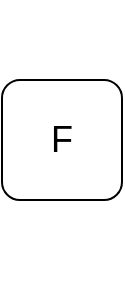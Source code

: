 <mxfile version="20.2.3" type="device"><diagram id="G9-litJssNf-KWLRi3wA" name="Page-1"><mxGraphModel dx="394" dy="245" grid="1" gridSize="10" guides="1" tooltips="1" connect="1" arrows="1" fold="1" page="1" pageScale="1" pageWidth="850" pageHeight="1100" math="0" shadow="0"><root><mxCell id="0"/><mxCell id="1" parent="0"/><mxCell id="kJsQNWxfHQlwyVgTJWk1-1" value="F" style="rounded=1;whiteSpace=wrap;html=1;shadow=0;fillStyle=auto;glass=0;fontSize=18;" vertex="1" parent="1"><mxGeometry x="360" y="280" width="60" height="60" as="geometry"/></mxCell><mxCell id="kJsQNWxfHQlwyVgTJWk1-7" value="&lt;span class=&quot;ILfuVd&quot; lang=&quot;en&quot;&gt;&lt;span class=&quot;hgKElc&quot;&gt;&lt;b&gt;⇧ F&lt;/b&gt;&lt;/span&gt;&lt;/span&gt;" style="text;strokeColor=none;fillColor=none;align=center;verticalAlign=middle;whiteSpace=wrap;rounded=0;shadow=0;labelBorderColor=none;fontSize=23;fontColor=#FFFFFF;fontStyle=1;labelBackgroundColor=none;html=1;" vertex="1" parent="1"><mxGeometry x="360" y="240" width="60" height="30" as="geometry"/></mxCell><mxCell id="kJsQNWxfHQlwyVgTJWk1-12" value="Mod" style="text;strokeColor=none;fillColor=none;align=center;verticalAlign=middle;whiteSpace=wrap;rounded=0;shadow=0;labelBorderColor=none;fontSize=23;fontColor=#FFFFFF;fontStyle=1;labelBackgroundColor=none;html=1;" vertex="1" parent="1"><mxGeometry x="360" y="350" width="60" height="30" as="geometry"/></mxCell></root></mxGraphModel></diagram></mxfile>
